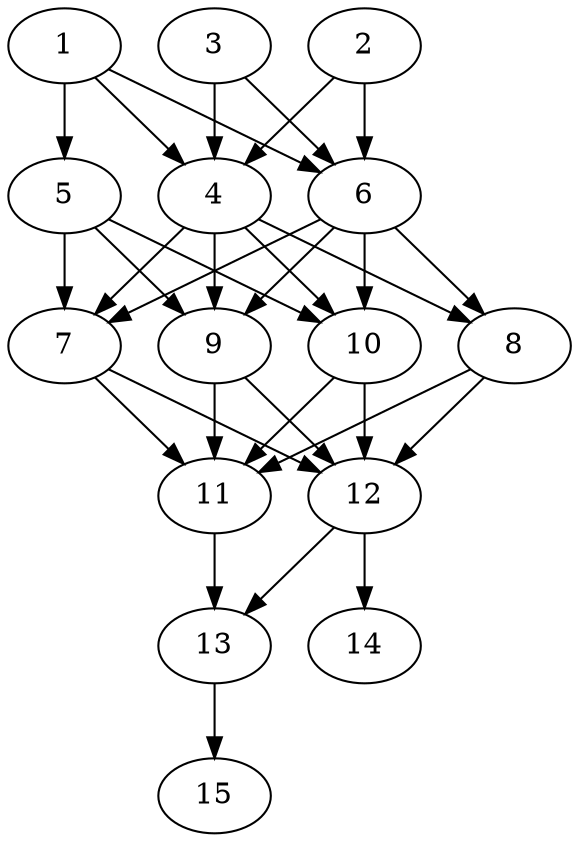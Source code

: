 // DAG automatically generated by daggen at Thu Oct  3 13:59:27 2019
// ./daggen --dot -n 15 --ccr 0.3 --fat 0.5 --regular 0.5 --density 0.9 --mindata 5242880 --maxdata 52428800 
digraph G {
  1 [size="92808533", alpha="0.17", expect_size="27842560"] 
  1 -> 4 [size ="27842560"]
  1 -> 5 [size ="27842560"]
  1 -> 6 [size ="27842560"]
  2 [size="50203307", alpha="0.12", expect_size="15060992"] 
  2 -> 4 [size ="15060992"]
  2 -> 6 [size ="15060992"]
  3 [size="144704853", alpha="0.14", expect_size="43411456"] 
  3 -> 4 [size ="43411456"]
  3 -> 6 [size ="43411456"]
  4 [size="26777600", alpha="0.07", expect_size="8033280"] 
  4 -> 7 [size ="8033280"]
  4 -> 8 [size ="8033280"]
  4 -> 9 [size ="8033280"]
  4 -> 10 [size ="8033280"]
  5 [size="32826027", alpha="0.07", expect_size="9847808"] 
  5 -> 7 [size ="9847808"]
  5 -> 9 [size ="9847808"]
  5 -> 10 [size ="9847808"]
  6 [size="55186773", alpha="0.02", expect_size="16556032"] 
  6 -> 7 [size ="16556032"]
  6 -> 8 [size ="16556032"]
  6 -> 9 [size ="16556032"]
  6 -> 10 [size ="16556032"]
  7 [size="116814507", alpha="0.06", expect_size="35044352"] 
  7 -> 11 [size ="35044352"]
  7 -> 12 [size ="35044352"]
  8 [size="43943253", alpha="0.11", expect_size="13182976"] 
  8 -> 11 [size ="13182976"]
  8 -> 12 [size ="13182976"]
  9 [size="105314987", alpha="0.03", expect_size="31594496"] 
  9 -> 11 [size ="31594496"]
  9 -> 12 [size ="31594496"]
  10 [size="82923520", alpha="0.07", expect_size="24877056"] 
  10 -> 11 [size ="24877056"]
  10 -> 12 [size ="24877056"]
  11 [size="31832747", alpha="0.15", expect_size="9549824"] 
  11 -> 13 [size ="9549824"]
  12 [size="167686827", alpha="0.18", expect_size="50306048"] 
  12 -> 13 [size ="50306048"]
  12 -> 14 [size ="50306048"]
  13 [size="102120107", alpha="0.19", expect_size="30636032"] 
  13 -> 15 [size ="30636032"]
  14 [size="53220693", alpha="0.13", expect_size="15966208"] 
  15 [size="109506560", alpha="0.11", expect_size="32851968"] 
}
